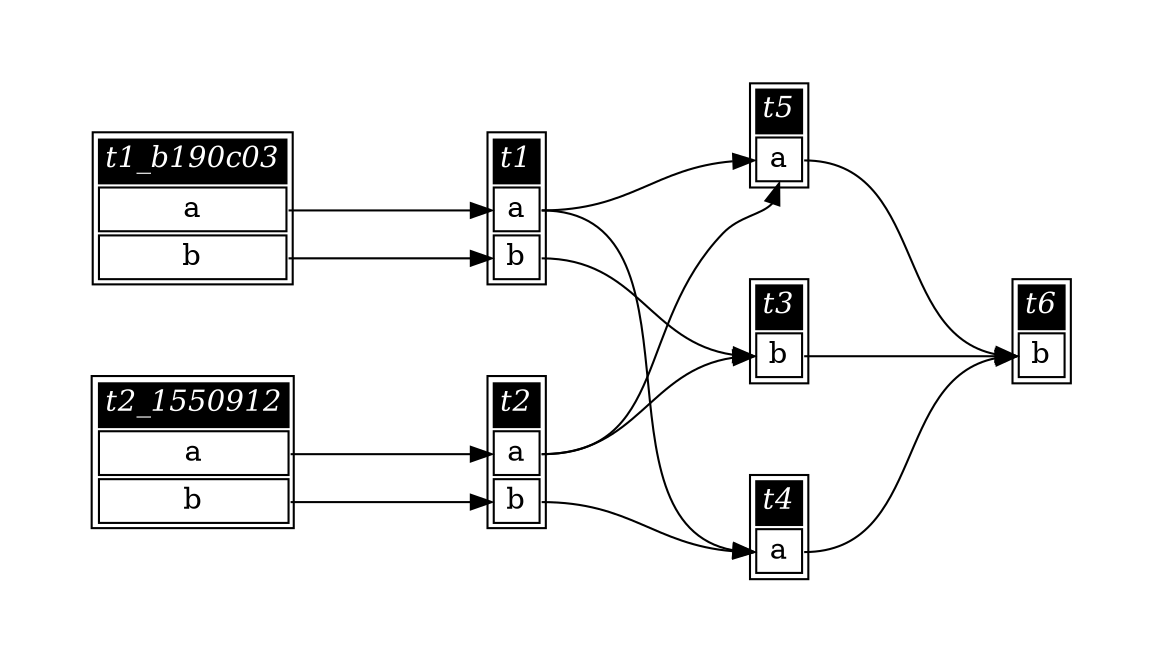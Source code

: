 // Automatically generated by SQLFlowTestSuite


digraph {
  graph [pad="0.5" nodesep="0.5" ranksep="1" fontname="Helvetica" rankdir=LR];
  node [shape=plaintext]

  
"t1" [color="black" label=<
<table>
  <tr><td bgcolor="black" port="nodeName"><i><font color="white">t1</font></i></td></tr>
  <tr><td port="0">a</td></tr>
<tr><td port="1">b</td></tr>
</table>>];
     

"t1_b190c03" [color="black" label=<
<table>
  <tr><td bgcolor="black" port="nodeName"><i><font color="white">t1_b190c03</font></i></td></tr>
  <tr><td port="0">a</td></tr>
<tr><td port="1">b</td></tr>
</table>>];
     

"t2" [color="black" label=<
<table>
  <tr><td bgcolor="black" port="nodeName"><i><font color="white">t2</font></i></td></tr>
  <tr><td port="0">a</td></tr>
<tr><td port="1">b</td></tr>
</table>>];
     

"t2_1550912" [color="black" label=<
<table>
  <tr><td bgcolor="black" port="nodeName"><i><font color="white">t2_1550912</font></i></td></tr>
  <tr><td port="0">a</td></tr>
<tr><td port="1">b</td></tr>
</table>>];
     

"t3" [color="black" label=<
<table>
  <tr><td bgcolor="black" port="nodeName"><i><font color="white">t3</font></i></td></tr>
  <tr><td port="0">b</td></tr>
</table>>];
     

"t4" [color="black" label=<
<table>
  <tr><td bgcolor="black" port="nodeName"><i><font color="white">t4</font></i></td></tr>
  <tr><td port="0">a</td></tr>
</table>>];
     

"t5" [color="black" label=<
<table>
  <tr><td bgcolor="black" port="nodeName"><i><font color="white">t5</font></i></td></tr>
  <tr><td port="0">a</td></tr>
</table>>];
     

"t6" [color="black" label=<
<table>
  <tr><td bgcolor="black" port="nodeName"><i><font color="white">t6</font></i></td></tr>
  <tr><td port="0">b</td></tr>
</table>>];
     
  "t1":0 -> "t4":0;
"t1":0 -> "t5":0;
"t1":1 -> "t3":0;
"t1_b190c03":0 -> "t1":0;
"t1_b190c03":1 -> "t1":1;
"t2":0 -> "t3":0;
"t2":0 -> "t5":0;
"t2":1 -> "t4":0;
"t2_1550912":0 -> "t2":0;
"t2_1550912":1 -> "t2":1;
"t3":0 -> "t6":0;
"t4":0 -> "t6":0;
"t5":0 -> "t6":0;
}
       
